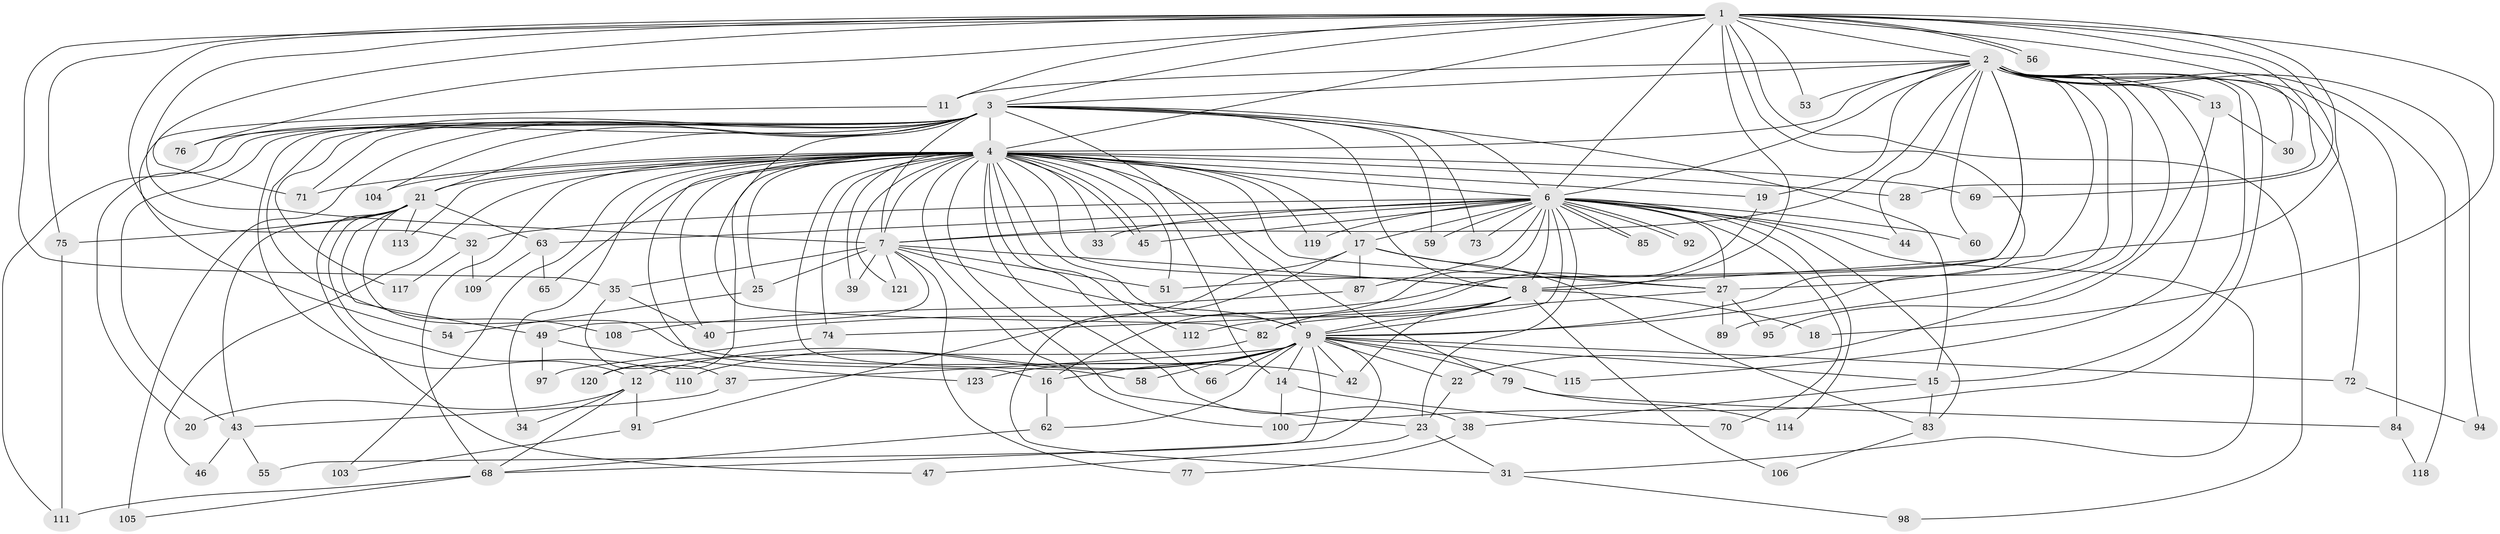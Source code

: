 // Generated by graph-tools (version 1.1) at 2025/23/03/03/25 07:23:37]
// undirected, 95 vertices, 220 edges
graph export_dot {
graph [start="1"]
  node [color=gray90,style=filled];
  1 [super="+101"];
  2 [super="+80"];
  3 [super="+10"];
  4 [super="+5"];
  6 [super="+48"];
  7 [super="+24"];
  8 [super="+67"];
  9 [super="+29"];
  11;
  12 [super="+26"];
  13;
  14 [super="+36"];
  15 [super="+64"];
  16 [super="+61"];
  17 [super="+81"];
  18;
  19;
  20;
  21 [super="+57"];
  22;
  23 [super="+52"];
  25;
  27 [super="+41"];
  28;
  30;
  31 [super="+50"];
  32;
  33;
  34;
  35;
  37;
  38;
  39;
  40 [super="+96"];
  42 [super="+93"];
  43;
  44;
  45 [super="+99"];
  46;
  47;
  49;
  51 [super="+90"];
  53;
  54;
  55;
  56;
  58;
  59;
  60;
  62 [super="+88"];
  63;
  65;
  66;
  68 [super="+78"];
  69;
  70;
  71;
  72;
  73;
  74;
  75;
  76;
  77;
  79;
  82 [super="+102"];
  83 [super="+107"];
  84 [super="+86"];
  85;
  87;
  89;
  91;
  92;
  94;
  95;
  97;
  98;
  100 [super="+116"];
  103;
  104;
  105;
  106;
  108;
  109;
  110;
  111 [super="+122"];
  112;
  113;
  114;
  115;
  117;
  118;
  119;
  120;
  121;
  123;
  1 -- 2;
  1 -- 3 [weight=2];
  1 -- 4 [weight=2];
  1 -- 6;
  1 -- 7;
  1 -- 8;
  1 -- 9 [weight=2];
  1 -- 11;
  1 -- 18;
  1 -- 27;
  1 -- 28;
  1 -- 30;
  1 -- 32;
  1 -- 35;
  1 -- 53;
  1 -- 56;
  1 -- 56;
  1 -- 69;
  1 -- 75;
  1 -- 76;
  1 -- 98;
  1 -- 71;
  2 -- 3 [weight=2];
  2 -- 4 [weight=3];
  2 -- 6;
  2 -- 7;
  2 -- 8;
  2 -- 9;
  2 -- 11;
  2 -- 13;
  2 -- 13;
  2 -- 15;
  2 -- 19;
  2 -- 22;
  2 -- 40;
  2 -- 44;
  2 -- 51;
  2 -- 53;
  2 -- 60;
  2 -- 72;
  2 -- 84 [weight=2];
  2 -- 89;
  2 -- 94;
  2 -- 100;
  2 -- 115;
  2 -- 118;
  3 -- 4 [weight=4];
  3 -- 6 [weight=2];
  3 -- 7 [weight=3];
  3 -- 8 [weight=2];
  3 -- 9 [weight=2];
  3 -- 76;
  3 -- 104;
  3 -- 105;
  3 -- 108;
  3 -- 71;
  3 -- 73;
  3 -- 12 [weight=2];
  3 -- 15;
  3 -- 82;
  3 -- 20;
  3 -- 21;
  3 -- 43;
  3 -- 111;
  3 -- 117;
  3 -- 59;
  4 -- 6 [weight=2];
  4 -- 7 [weight=2];
  4 -- 8 [weight=2];
  4 -- 9 [weight=2];
  4 -- 23;
  4 -- 28;
  4 -- 38;
  4 -- 39;
  4 -- 45;
  4 -- 45;
  4 -- 46;
  4 -- 51;
  4 -- 112;
  4 -- 113;
  4 -- 121;
  4 -- 65;
  4 -- 66;
  4 -- 68;
  4 -- 69;
  4 -- 14;
  4 -- 71;
  4 -- 74;
  4 -- 17;
  4 -- 79;
  4 -- 19;
  4 -- 21;
  4 -- 25;
  4 -- 27;
  4 -- 33;
  4 -- 34;
  4 -- 103;
  4 -- 104;
  4 -- 119;
  4 -- 120;
  4 -- 58;
  4 -- 40;
  4 -- 16;
  4 -- 100;
  6 -- 7;
  6 -- 8;
  6 -- 9;
  6 -- 16;
  6 -- 17 [weight=2];
  6 -- 23;
  6 -- 31;
  6 -- 32;
  6 -- 33;
  6 -- 44;
  6 -- 59;
  6 -- 60;
  6 -- 63;
  6 -- 70;
  6 -- 73;
  6 -- 83;
  6 -- 85;
  6 -- 85;
  6 -- 87;
  6 -- 92;
  6 -- 92;
  6 -- 114;
  6 -- 119;
  6 -- 45;
  6 -- 27;
  7 -- 8 [weight=2];
  7 -- 9;
  7 -- 25;
  7 -- 35;
  7 -- 39;
  7 -- 49;
  7 -- 77;
  7 -- 121;
  7 -- 51;
  8 -- 9;
  8 -- 18;
  8 -- 42;
  8 -- 74;
  8 -- 106;
  8 -- 112;
  9 -- 12;
  9 -- 16;
  9 -- 22;
  9 -- 37;
  9 -- 55;
  9 -- 62;
  9 -- 66;
  9 -- 72;
  9 -- 79;
  9 -- 110;
  9 -- 115;
  9 -- 123;
  9 -- 58;
  9 -- 42;
  9 -- 14;
  9 -- 68;
  9 -- 15;
  11 -- 54;
  12 -- 20;
  12 -- 68;
  12 -- 91;
  12 -- 34;
  13 -- 30;
  13 -- 95;
  14 -- 100;
  14 -- 70;
  15 -- 38;
  15 -- 83;
  16 -- 62;
  17 -- 91;
  17 -- 31;
  17 -- 83;
  17 -- 27;
  17 -- 87;
  19 -- 82;
  21 -- 42;
  21 -- 47;
  21 -- 49;
  21 -- 63;
  21 -- 75;
  21 -- 113;
  21 -- 43;
  21 -- 110;
  22 -- 23;
  23 -- 31;
  23 -- 47;
  25 -- 54;
  27 -- 89;
  27 -- 95;
  27 -- 82;
  31 -- 98;
  32 -- 109;
  32 -- 117;
  35 -- 37;
  35 -- 40;
  37 -- 43;
  38 -- 77;
  43 -- 46;
  43 -- 55;
  49 -- 97;
  49 -- 123;
  62 -- 68;
  63 -- 65;
  63 -- 109;
  68 -- 105;
  68 -- 111;
  72 -- 94;
  74 -- 97;
  75 -- 111;
  79 -- 114;
  79 -- 84;
  82 -- 120;
  83 -- 106;
  84 -- 118;
  87 -- 108;
  91 -- 103;
}
